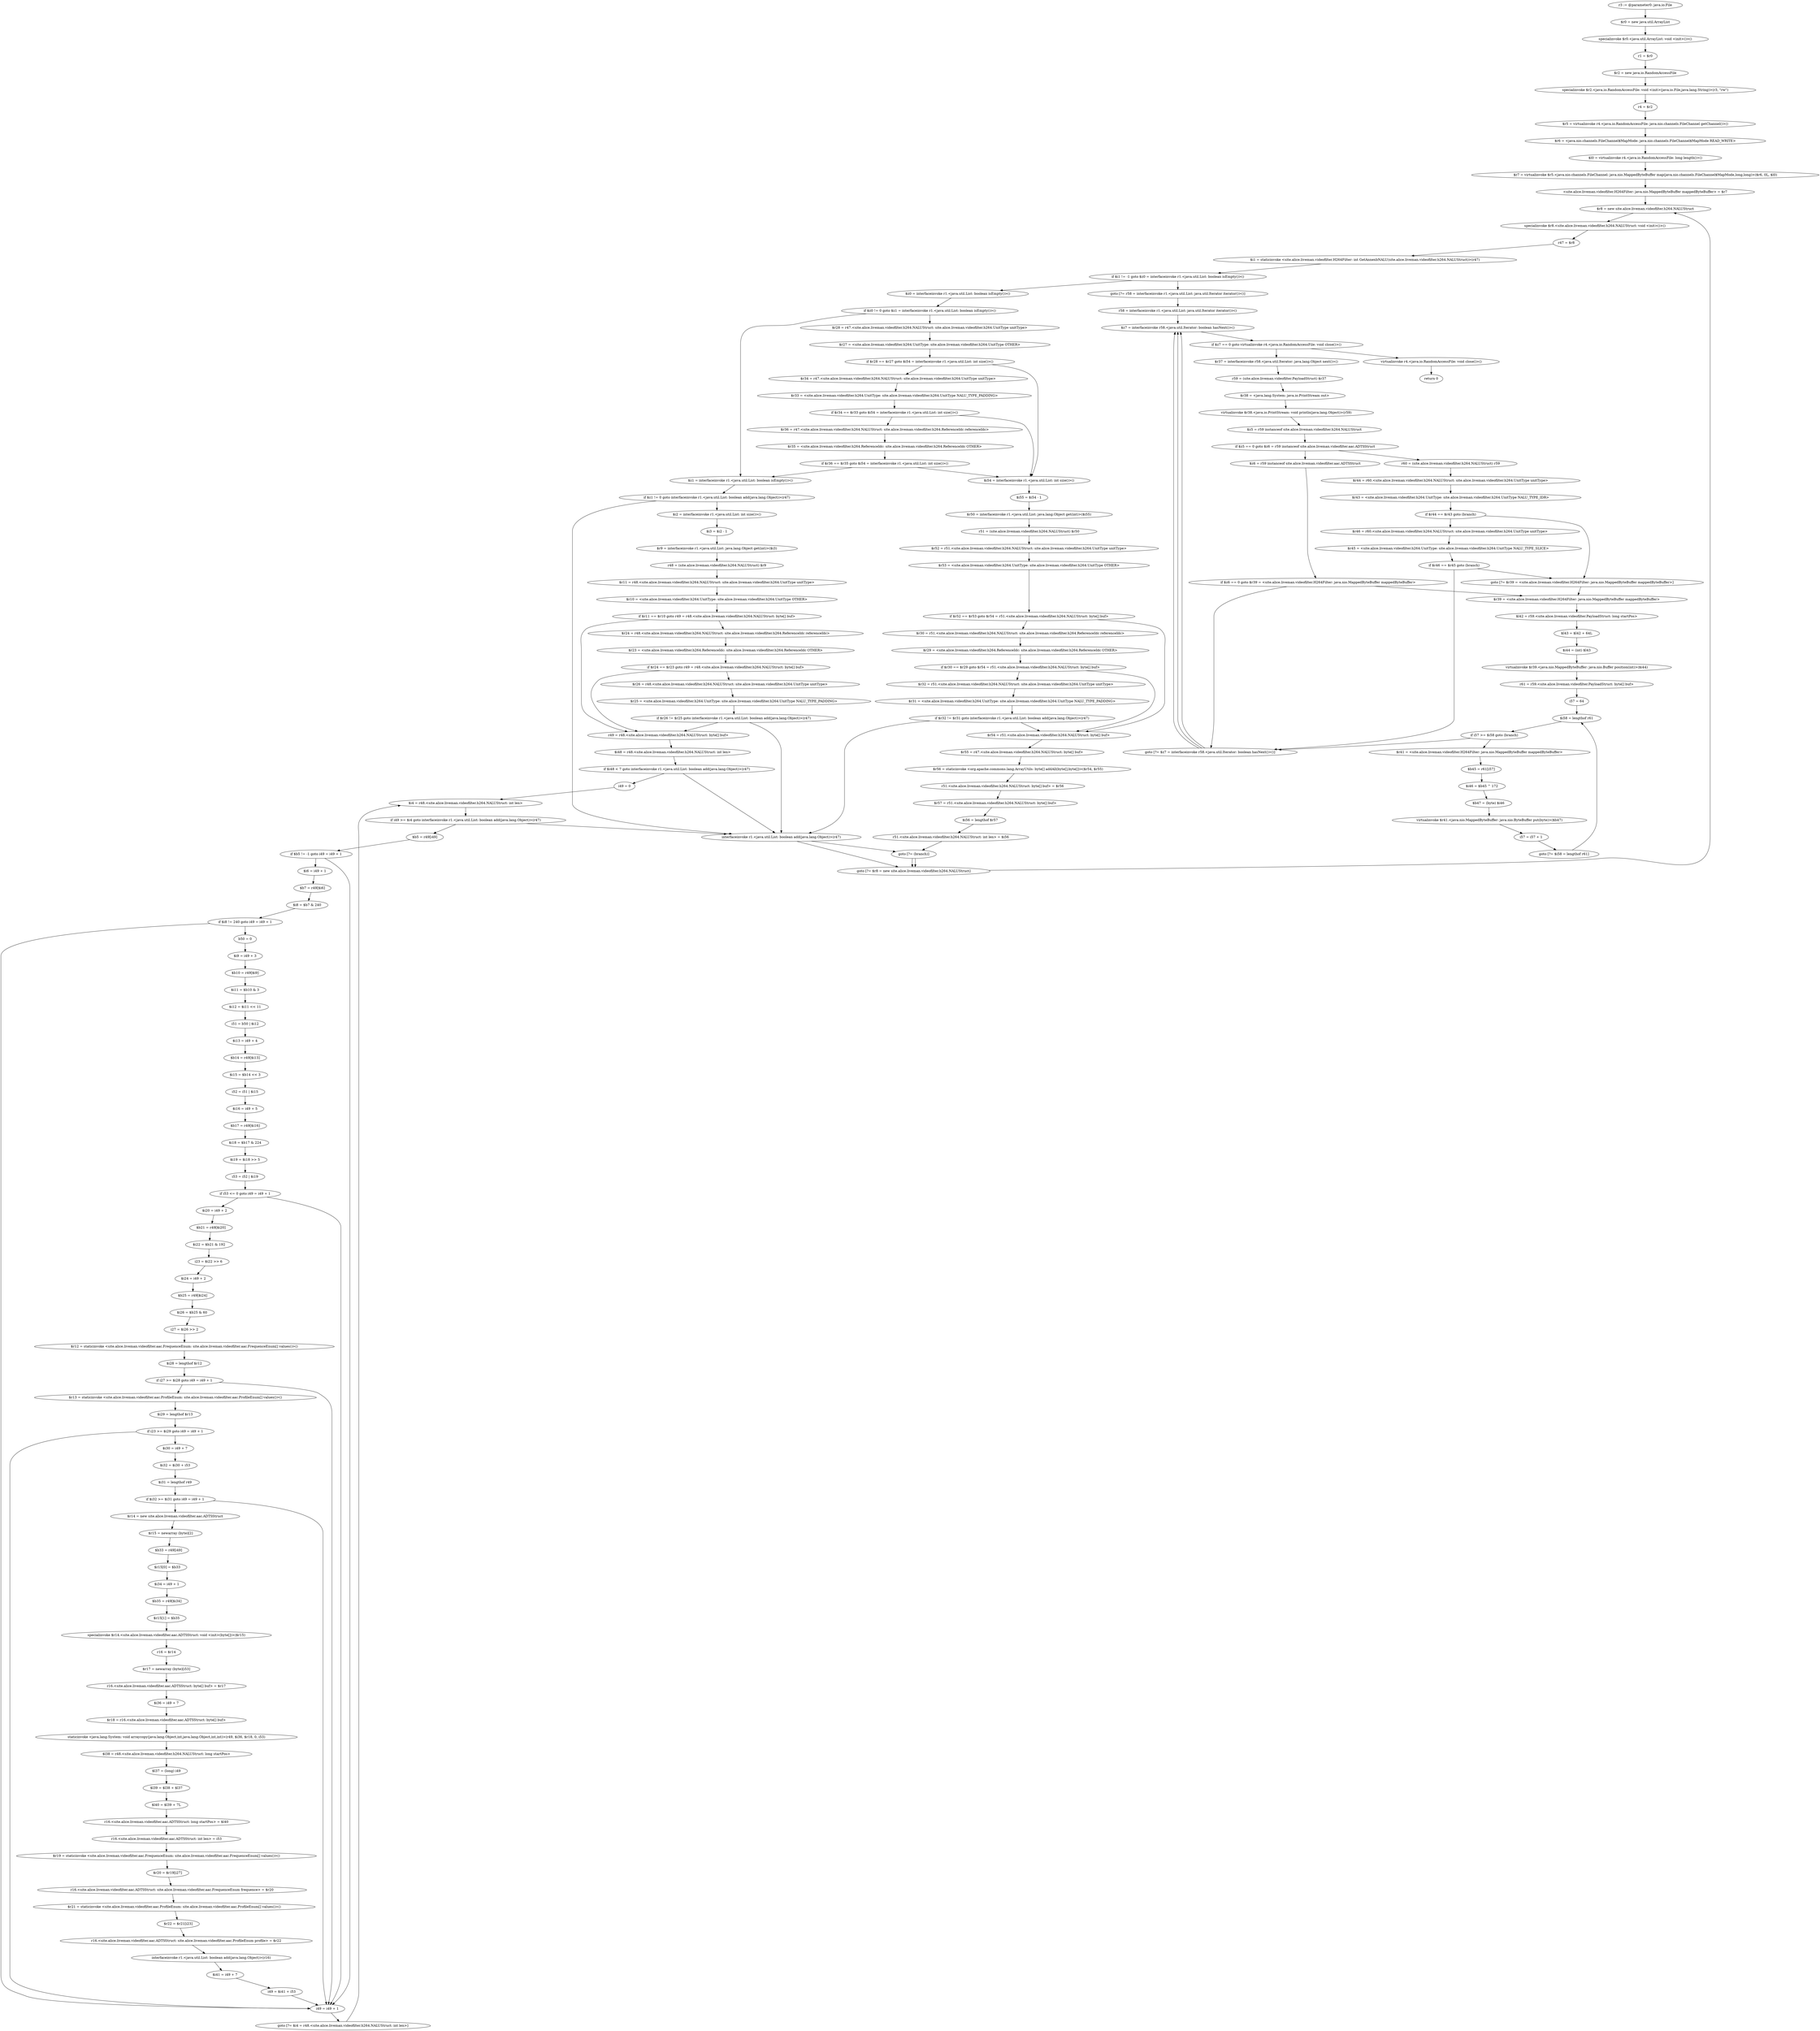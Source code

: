 digraph "unitGraph" {
    "r3 := @parameter0: java.io.File"
    "$r0 = new java.util.ArrayList"
    "specialinvoke $r0.<java.util.ArrayList: void <init>()>()"
    "r1 = $r0"
    "$r2 = new java.io.RandomAccessFile"
    "specialinvoke $r2.<java.io.RandomAccessFile: void <init>(java.io.File,java.lang.String)>(r3, \"rw\")"
    "r4 = $r2"
    "$r5 = virtualinvoke r4.<java.io.RandomAccessFile: java.nio.channels.FileChannel getChannel()>()"
    "$r6 = <java.nio.channels.FileChannel$MapMode: java.nio.channels.FileChannel$MapMode READ_WRITE>"
    "$l0 = virtualinvoke r4.<java.io.RandomAccessFile: long length()>()"
    "$r7 = virtualinvoke $r5.<java.nio.channels.FileChannel: java.nio.MappedByteBuffer map(java.nio.channels.FileChannel$MapMode,long,long)>($r6, 0L, $l0)"
    "<site.alice.liveman.videofilter.H264Filter: java.nio.MappedByteBuffer mappedByteBuffer> = $r7"
    "$r8 = new site.alice.liveman.videofilter.h264.NALUStruct"
    "specialinvoke $r8.<site.alice.liveman.videofilter.h264.NALUStruct: void <init>()>()"
    "r47 = $r8"
    "$i1 = staticinvoke <site.alice.liveman.videofilter.H264Filter: int GetAnnexbNALU(site.alice.liveman.videofilter.h264.NALUStruct)>(r47)"
    "if $i1 != -1 goto $z0 = interfaceinvoke r1.<java.util.List: boolean isEmpty()>()"
    "goto [?= r58 = interfaceinvoke r1.<java.util.List: java.util.Iterator iterator()>()]"
    "$z0 = interfaceinvoke r1.<java.util.List: boolean isEmpty()>()"
    "if $z0 != 0 goto $z1 = interfaceinvoke r1.<java.util.List: boolean isEmpty()>()"
    "$r28 = r47.<site.alice.liveman.videofilter.h264.NALUStruct: site.alice.liveman.videofilter.h264.UnitType unitType>"
    "$r27 = <site.alice.liveman.videofilter.h264.UnitType: site.alice.liveman.videofilter.h264.UnitType OTHER>"
    "if $r28 == $r27 goto $i54 = interfaceinvoke r1.<java.util.List: int size()>()"
    "$r34 = r47.<site.alice.liveman.videofilter.h264.NALUStruct: site.alice.liveman.videofilter.h264.UnitType unitType>"
    "$r33 = <site.alice.liveman.videofilter.h264.UnitType: site.alice.liveman.videofilter.h264.UnitType NALU_TYPE_PADDING>"
    "if $r34 == $r33 goto $i54 = interfaceinvoke r1.<java.util.List: int size()>()"
    "$r36 = r47.<site.alice.liveman.videofilter.h264.NALUStruct: site.alice.liveman.videofilter.h264.ReferenceIdc referenceIdc>"
    "$r35 = <site.alice.liveman.videofilter.h264.ReferenceIdc: site.alice.liveman.videofilter.h264.ReferenceIdc OTHER>"
    "if $r36 == $r35 goto $i54 = interfaceinvoke r1.<java.util.List: int size()>()"
    "$z1 = interfaceinvoke r1.<java.util.List: boolean isEmpty()>()"
    "if $z1 != 0 goto interfaceinvoke r1.<java.util.List: boolean add(java.lang.Object)>(r47)"
    "$i2 = interfaceinvoke r1.<java.util.List: int size()>()"
    "$i3 = $i2 - 1"
    "$r9 = interfaceinvoke r1.<java.util.List: java.lang.Object get(int)>($i3)"
    "r48 = (site.alice.liveman.videofilter.h264.NALUStruct) $r9"
    "$r11 = r48.<site.alice.liveman.videofilter.h264.NALUStruct: site.alice.liveman.videofilter.h264.UnitType unitType>"
    "$r10 = <site.alice.liveman.videofilter.h264.UnitType: site.alice.liveman.videofilter.h264.UnitType OTHER>"
    "if $r11 == $r10 goto r49 = r48.<site.alice.liveman.videofilter.h264.NALUStruct: byte[] buf>"
    "$r24 = r48.<site.alice.liveman.videofilter.h264.NALUStruct: site.alice.liveman.videofilter.h264.ReferenceIdc referenceIdc>"
    "$r23 = <site.alice.liveman.videofilter.h264.ReferenceIdc: site.alice.liveman.videofilter.h264.ReferenceIdc OTHER>"
    "if $r24 == $r23 goto r49 = r48.<site.alice.liveman.videofilter.h264.NALUStruct: byte[] buf>"
    "$r26 = r48.<site.alice.liveman.videofilter.h264.NALUStruct: site.alice.liveman.videofilter.h264.UnitType unitType>"
    "$r25 = <site.alice.liveman.videofilter.h264.UnitType: site.alice.liveman.videofilter.h264.UnitType NALU_TYPE_PADDING>"
    "if $r26 != $r25 goto interfaceinvoke r1.<java.util.List: boolean add(java.lang.Object)>(r47)"
    "r49 = r48.<site.alice.liveman.videofilter.h264.NALUStruct: byte[] buf>"
    "$i48 = r48.<site.alice.liveman.videofilter.h264.NALUStruct: int len>"
    "if $i48 < 7 goto interfaceinvoke r1.<java.util.List: boolean add(java.lang.Object)>(r47)"
    "i49 = 0"
    "$i4 = r48.<site.alice.liveman.videofilter.h264.NALUStruct: int len>"
    "if i49 >= $i4 goto interfaceinvoke r1.<java.util.List: boolean add(java.lang.Object)>(r47)"
    "$b5 = r49[i49]"
    "if $b5 != -1 goto i49 = i49 + 1"
    "$i6 = i49 + 1"
    "$b7 = r49[$i6]"
    "$i8 = $b7 & 240"
    "if $i8 != 240 goto i49 = i49 + 1"
    "b50 = 0"
    "$i9 = i49 + 3"
    "$b10 = r49[$i9]"
    "$i11 = $b10 & 3"
    "$i12 = $i11 << 11"
    "i51 = b50 | $i12"
    "$i13 = i49 + 4"
    "$b14 = r49[$i13]"
    "$i15 = $b14 << 3"
    "i52 = i51 | $i15"
    "$i16 = i49 + 5"
    "$b17 = r49[$i16]"
    "$i18 = $b17 & 224"
    "$i19 = $i18 >> 5"
    "i53 = i52 | $i19"
    "if i53 <= 0 goto i49 = i49 + 1"
    "$i20 = i49 + 2"
    "$b21 = r49[$i20]"
    "$i22 = $b21 & 192"
    "i23 = $i22 >> 6"
    "$i24 = i49 + 2"
    "$b25 = r49[$i24]"
    "$i26 = $b25 & 60"
    "i27 = $i26 >> 2"
    "$r12 = staticinvoke <site.alice.liveman.videofilter.aac.FrequenceEnum: site.alice.liveman.videofilter.aac.FrequenceEnum[] values()>()"
    "$i28 = lengthof $r12"
    "if i27 >= $i28 goto i49 = i49 + 1"
    "$r13 = staticinvoke <site.alice.liveman.videofilter.aac.ProfileEnum: site.alice.liveman.videofilter.aac.ProfileEnum[] values()>()"
    "$i29 = lengthof $r13"
    "if i23 >= $i29 goto i49 = i49 + 1"
    "$i30 = i49 + 7"
    "$i32 = $i30 + i53"
    "$i31 = lengthof r49"
    "if $i32 >= $i31 goto i49 = i49 + 1"
    "$r14 = new site.alice.liveman.videofilter.aac.ADTSStruct"
    "$r15 = newarray (byte)[2]"
    "$b33 = r49[i49]"
    "$r15[0] = $b33"
    "$i34 = i49 + 1"
    "$b35 = r49[$i34]"
    "$r15[1] = $b35"
    "specialinvoke $r14.<site.alice.liveman.videofilter.aac.ADTSStruct: void <init>(byte[])>($r15)"
    "r16 = $r14"
    "$r17 = newarray (byte)[i53]"
    "r16.<site.alice.liveman.videofilter.aac.ADTSStruct: byte[] buf> = $r17"
    "$i36 = i49 + 7"
    "$r18 = r16.<site.alice.liveman.videofilter.aac.ADTSStruct: byte[] buf>"
    "staticinvoke <java.lang.System: void arraycopy(java.lang.Object,int,java.lang.Object,int,int)>(r49, $i36, $r18, 0, i53)"
    "$l38 = r48.<site.alice.liveman.videofilter.h264.NALUStruct: long startPos>"
    "$l37 = (long) i49"
    "$l39 = $l38 + $l37"
    "$l40 = $l39 + 7L"
    "r16.<site.alice.liveman.videofilter.aac.ADTSStruct: long startPos> = $l40"
    "r16.<site.alice.liveman.videofilter.aac.ADTSStruct: int len> = i53"
    "$r19 = staticinvoke <site.alice.liveman.videofilter.aac.FrequenceEnum: site.alice.liveman.videofilter.aac.FrequenceEnum[] values()>()"
    "$r20 = $r19[i27]"
    "r16.<site.alice.liveman.videofilter.aac.ADTSStruct: site.alice.liveman.videofilter.aac.FrequenceEnum frequence> = $r20"
    "$r21 = staticinvoke <site.alice.liveman.videofilter.aac.ProfileEnum: site.alice.liveman.videofilter.aac.ProfileEnum[] values()>()"
    "$r22 = $r21[i23]"
    "r16.<site.alice.liveman.videofilter.aac.ADTSStruct: site.alice.liveman.videofilter.aac.ProfileEnum profile> = $r22"
    "interfaceinvoke r1.<java.util.List: boolean add(java.lang.Object)>(r16)"
    "$i41 = i49 + 7"
    "i49 = $i41 + i53"
    "i49 = i49 + 1"
    "goto [?= $i4 = r48.<site.alice.liveman.videofilter.h264.NALUStruct: int len>]"
    "interfaceinvoke r1.<java.util.List: boolean add(java.lang.Object)>(r47)"
    "goto [?= (branch)]"
    "$i54 = interfaceinvoke r1.<java.util.List: int size()>()"
    "$i55 = $i54 - 1"
    "$r50 = interfaceinvoke r1.<java.util.List: java.lang.Object get(int)>($i55)"
    "r51 = (site.alice.liveman.videofilter.h264.NALUStruct) $r50"
    "$r52 = r51.<site.alice.liveman.videofilter.h264.NALUStruct: site.alice.liveman.videofilter.h264.UnitType unitType>"
    "$r53 = <site.alice.liveman.videofilter.h264.UnitType: site.alice.liveman.videofilter.h264.UnitType OTHER>"
    "if $r52 == $r53 goto $r54 = r51.<site.alice.liveman.videofilter.h264.NALUStruct: byte[] buf>"
    "$r30 = r51.<site.alice.liveman.videofilter.h264.NALUStruct: site.alice.liveman.videofilter.h264.ReferenceIdc referenceIdc>"
    "$r29 = <site.alice.liveman.videofilter.h264.ReferenceIdc: site.alice.liveman.videofilter.h264.ReferenceIdc OTHER>"
    "if $r30 == $r29 goto $r54 = r51.<site.alice.liveman.videofilter.h264.NALUStruct: byte[] buf>"
    "$r32 = r51.<site.alice.liveman.videofilter.h264.NALUStruct: site.alice.liveman.videofilter.h264.UnitType unitType>"
    "$r31 = <site.alice.liveman.videofilter.h264.UnitType: site.alice.liveman.videofilter.h264.UnitType NALU_TYPE_PADDING>"
    "if $r32 != $r31 goto interfaceinvoke r1.<java.util.List: boolean add(java.lang.Object)>(r47)"
    "$r54 = r51.<site.alice.liveman.videofilter.h264.NALUStruct: byte[] buf>"
    "$r55 = r47.<site.alice.liveman.videofilter.h264.NALUStruct: byte[] buf>"
    "$r56 = staticinvoke <org.apache.commons.lang.ArrayUtils: byte[] addAll(byte[],byte[])>($r54, $r55)"
    "r51.<site.alice.liveman.videofilter.h264.NALUStruct: byte[] buf> = $r56"
    "$r57 = r51.<site.alice.liveman.videofilter.h264.NALUStruct: byte[] buf>"
    "$i56 = lengthof $r57"
    "r51.<site.alice.liveman.videofilter.h264.NALUStruct: int len> = $i56"
    "goto [?= $r8 = new site.alice.liveman.videofilter.h264.NALUStruct]"
    "r58 = interfaceinvoke r1.<java.util.List: java.util.Iterator iterator()>()"
    "$z7 = interfaceinvoke r58.<java.util.Iterator: boolean hasNext()>()"
    "if $z7 == 0 goto virtualinvoke r4.<java.io.RandomAccessFile: void close()>()"
    "$r37 = interfaceinvoke r58.<java.util.Iterator: java.lang.Object next()>()"
    "r59 = (site.alice.liveman.videofilter.PayloadStruct) $r37"
    "$r38 = <java.lang.System: java.io.PrintStream out>"
    "virtualinvoke $r38.<java.io.PrintStream: void println(java.lang.Object)>(r59)"
    "$z5 = r59 instanceof site.alice.liveman.videofilter.h264.NALUStruct"
    "if $z5 == 0 goto $z6 = r59 instanceof site.alice.liveman.videofilter.aac.ADTSStruct"
    "r60 = (site.alice.liveman.videofilter.h264.NALUStruct) r59"
    "$r44 = r60.<site.alice.liveman.videofilter.h264.NALUStruct: site.alice.liveman.videofilter.h264.UnitType unitType>"
    "$r43 = <site.alice.liveman.videofilter.h264.UnitType: site.alice.liveman.videofilter.h264.UnitType NALU_TYPE_IDR>"
    "if $r44 == $r43 goto (branch)"
    "$r46 = r60.<site.alice.liveman.videofilter.h264.NALUStruct: site.alice.liveman.videofilter.h264.UnitType unitType>"
    "$r45 = <site.alice.liveman.videofilter.h264.UnitType: site.alice.liveman.videofilter.h264.UnitType NALU_TYPE_SLICE>"
    "if $r46 == $r45 goto (branch)"
    "goto [?= $z7 = interfaceinvoke r58.<java.util.Iterator: boolean hasNext()>()]"
    "goto [?= $r39 = <site.alice.liveman.videofilter.H264Filter: java.nio.MappedByteBuffer mappedByteBuffer>]"
    "$z6 = r59 instanceof site.alice.liveman.videofilter.aac.ADTSStruct"
    "if $z6 == 0 goto $r39 = <site.alice.liveman.videofilter.H264Filter: java.nio.MappedByteBuffer mappedByteBuffer>"
    "$r39 = <site.alice.liveman.videofilter.H264Filter: java.nio.MappedByteBuffer mappedByteBuffer>"
    "$l42 = r59.<site.alice.liveman.videofilter.PayloadStruct: long startPos>"
    "$l43 = $l42 + 64L"
    "$i44 = (int) $l43"
    "virtualinvoke $r39.<java.nio.MappedByteBuffer: java.nio.Buffer position(int)>($i44)"
    "r61 = r59.<site.alice.liveman.videofilter.PayloadStruct: byte[] buf>"
    "i57 = 64"
    "$i58 = lengthof r61"
    "if i57 >= $i58 goto (branch)"
    "$r41 = <site.alice.liveman.videofilter.H264Filter: java.nio.MappedByteBuffer mappedByteBuffer>"
    "$b45 = r61[i57]"
    "$i46 = $b45 ^ 172"
    "$b47 = (byte) $i46"
    "virtualinvoke $r41.<java.nio.MappedByteBuffer: java.nio.ByteBuffer put(byte)>($b47)"
    "i57 = i57 + 1"
    "goto [?= $i58 = lengthof r61]"
    "virtualinvoke r4.<java.io.RandomAccessFile: void close()>()"
    "return 0"
    "r3 := @parameter0: java.io.File"->"$r0 = new java.util.ArrayList";
    "$r0 = new java.util.ArrayList"->"specialinvoke $r0.<java.util.ArrayList: void <init>()>()";
    "specialinvoke $r0.<java.util.ArrayList: void <init>()>()"->"r1 = $r0";
    "r1 = $r0"->"$r2 = new java.io.RandomAccessFile";
    "$r2 = new java.io.RandomAccessFile"->"specialinvoke $r2.<java.io.RandomAccessFile: void <init>(java.io.File,java.lang.String)>(r3, \"rw\")";
    "specialinvoke $r2.<java.io.RandomAccessFile: void <init>(java.io.File,java.lang.String)>(r3, \"rw\")"->"r4 = $r2";
    "r4 = $r2"->"$r5 = virtualinvoke r4.<java.io.RandomAccessFile: java.nio.channels.FileChannel getChannel()>()";
    "$r5 = virtualinvoke r4.<java.io.RandomAccessFile: java.nio.channels.FileChannel getChannel()>()"->"$r6 = <java.nio.channels.FileChannel$MapMode: java.nio.channels.FileChannel$MapMode READ_WRITE>";
    "$r6 = <java.nio.channels.FileChannel$MapMode: java.nio.channels.FileChannel$MapMode READ_WRITE>"->"$l0 = virtualinvoke r4.<java.io.RandomAccessFile: long length()>()";
    "$l0 = virtualinvoke r4.<java.io.RandomAccessFile: long length()>()"->"$r7 = virtualinvoke $r5.<java.nio.channels.FileChannel: java.nio.MappedByteBuffer map(java.nio.channels.FileChannel$MapMode,long,long)>($r6, 0L, $l0)";
    "$r7 = virtualinvoke $r5.<java.nio.channels.FileChannel: java.nio.MappedByteBuffer map(java.nio.channels.FileChannel$MapMode,long,long)>($r6, 0L, $l0)"->"<site.alice.liveman.videofilter.H264Filter: java.nio.MappedByteBuffer mappedByteBuffer> = $r7";
    "<site.alice.liveman.videofilter.H264Filter: java.nio.MappedByteBuffer mappedByteBuffer> = $r7"->"$r8 = new site.alice.liveman.videofilter.h264.NALUStruct";
    "$r8 = new site.alice.liveman.videofilter.h264.NALUStruct"->"specialinvoke $r8.<site.alice.liveman.videofilter.h264.NALUStruct: void <init>()>()";
    "specialinvoke $r8.<site.alice.liveman.videofilter.h264.NALUStruct: void <init>()>()"->"r47 = $r8";
    "r47 = $r8"->"$i1 = staticinvoke <site.alice.liveman.videofilter.H264Filter: int GetAnnexbNALU(site.alice.liveman.videofilter.h264.NALUStruct)>(r47)";
    "$i1 = staticinvoke <site.alice.liveman.videofilter.H264Filter: int GetAnnexbNALU(site.alice.liveman.videofilter.h264.NALUStruct)>(r47)"->"if $i1 != -1 goto $z0 = interfaceinvoke r1.<java.util.List: boolean isEmpty()>()";
    "if $i1 != -1 goto $z0 = interfaceinvoke r1.<java.util.List: boolean isEmpty()>()"->"goto [?= r58 = interfaceinvoke r1.<java.util.List: java.util.Iterator iterator()>()]";
    "if $i1 != -1 goto $z0 = interfaceinvoke r1.<java.util.List: boolean isEmpty()>()"->"$z0 = interfaceinvoke r1.<java.util.List: boolean isEmpty()>()";
    "goto [?= r58 = interfaceinvoke r1.<java.util.List: java.util.Iterator iterator()>()]"->"r58 = interfaceinvoke r1.<java.util.List: java.util.Iterator iterator()>()";
    "$z0 = interfaceinvoke r1.<java.util.List: boolean isEmpty()>()"->"if $z0 != 0 goto $z1 = interfaceinvoke r1.<java.util.List: boolean isEmpty()>()";
    "if $z0 != 0 goto $z1 = interfaceinvoke r1.<java.util.List: boolean isEmpty()>()"->"$r28 = r47.<site.alice.liveman.videofilter.h264.NALUStruct: site.alice.liveman.videofilter.h264.UnitType unitType>";
    "if $z0 != 0 goto $z1 = interfaceinvoke r1.<java.util.List: boolean isEmpty()>()"->"$z1 = interfaceinvoke r1.<java.util.List: boolean isEmpty()>()";
    "$r28 = r47.<site.alice.liveman.videofilter.h264.NALUStruct: site.alice.liveman.videofilter.h264.UnitType unitType>"->"$r27 = <site.alice.liveman.videofilter.h264.UnitType: site.alice.liveman.videofilter.h264.UnitType OTHER>";
    "$r27 = <site.alice.liveman.videofilter.h264.UnitType: site.alice.liveman.videofilter.h264.UnitType OTHER>"->"if $r28 == $r27 goto $i54 = interfaceinvoke r1.<java.util.List: int size()>()";
    "if $r28 == $r27 goto $i54 = interfaceinvoke r1.<java.util.List: int size()>()"->"$r34 = r47.<site.alice.liveman.videofilter.h264.NALUStruct: site.alice.liveman.videofilter.h264.UnitType unitType>";
    "if $r28 == $r27 goto $i54 = interfaceinvoke r1.<java.util.List: int size()>()"->"$i54 = interfaceinvoke r1.<java.util.List: int size()>()";
    "$r34 = r47.<site.alice.liveman.videofilter.h264.NALUStruct: site.alice.liveman.videofilter.h264.UnitType unitType>"->"$r33 = <site.alice.liveman.videofilter.h264.UnitType: site.alice.liveman.videofilter.h264.UnitType NALU_TYPE_PADDING>";
    "$r33 = <site.alice.liveman.videofilter.h264.UnitType: site.alice.liveman.videofilter.h264.UnitType NALU_TYPE_PADDING>"->"if $r34 == $r33 goto $i54 = interfaceinvoke r1.<java.util.List: int size()>()";
    "if $r34 == $r33 goto $i54 = interfaceinvoke r1.<java.util.List: int size()>()"->"$r36 = r47.<site.alice.liveman.videofilter.h264.NALUStruct: site.alice.liveman.videofilter.h264.ReferenceIdc referenceIdc>";
    "if $r34 == $r33 goto $i54 = interfaceinvoke r1.<java.util.List: int size()>()"->"$i54 = interfaceinvoke r1.<java.util.List: int size()>()";
    "$r36 = r47.<site.alice.liveman.videofilter.h264.NALUStruct: site.alice.liveman.videofilter.h264.ReferenceIdc referenceIdc>"->"$r35 = <site.alice.liveman.videofilter.h264.ReferenceIdc: site.alice.liveman.videofilter.h264.ReferenceIdc OTHER>";
    "$r35 = <site.alice.liveman.videofilter.h264.ReferenceIdc: site.alice.liveman.videofilter.h264.ReferenceIdc OTHER>"->"if $r36 == $r35 goto $i54 = interfaceinvoke r1.<java.util.List: int size()>()";
    "if $r36 == $r35 goto $i54 = interfaceinvoke r1.<java.util.List: int size()>()"->"$z1 = interfaceinvoke r1.<java.util.List: boolean isEmpty()>()";
    "if $r36 == $r35 goto $i54 = interfaceinvoke r1.<java.util.List: int size()>()"->"$i54 = interfaceinvoke r1.<java.util.List: int size()>()";
    "$z1 = interfaceinvoke r1.<java.util.List: boolean isEmpty()>()"->"if $z1 != 0 goto interfaceinvoke r1.<java.util.List: boolean add(java.lang.Object)>(r47)";
    "if $z1 != 0 goto interfaceinvoke r1.<java.util.List: boolean add(java.lang.Object)>(r47)"->"$i2 = interfaceinvoke r1.<java.util.List: int size()>()";
    "if $z1 != 0 goto interfaceinvoke r1.<java.util.List: boolean add(java.lang.Object)>(r47)"->"interfaceinvoke r1.<java.util.List: boolean add(java.lang.Object)>(r47)";
    "$i2 = interfaceinvoke r1.<java.util.List: int size()>()"->"$i3 = $i2 - 1";
    "$i3 = $i2 - 1"->"$r9 = interfaceinvoke r1.<java.util.List: java.lang.Object get(int)>($i3)";
    "$r9 = interfaceinvoke r1.<java.util.List: java.lang.Object get(int)>($i3)"->"r48 = (site.alice.liveman.videofilter.h264.NALUStruct) $r9";
    "r48 = (site.alice.liveman.videofilter.h264.NALUStruct) $r9"->"$r11 = r48.<site.alice.liveman.videofilter.h264.NALUStruct: site.alice.liveman.videofilter.h264.UnitType unitType>";
    "$r11 = r48.<site.alice.liveman.videofilter.h264.NALUStruct: site.alice.liveman.videofilter.h264.UnitType unitType>"->"$r10 = <site.alice.liveman.videofilter.h264.UnitType: site.alice.liveman.videofilter.h264.UnitType OTHER>";
    "$r10 = <site.alice.liveman.videofilter.h264.UnitType: site.alice.liveman.videofilter.h264.UnitType OTHER>"->"if $r11 == $r10 goto r49 = r48.<site.alice.liveman.videofilter.h264.NALUStruct: byte[] buf>";
    "if $r11 == $r10 goto r49 = r48.<site.alice.liveman.videofilter.h264.NALUStruct: byte[] buf>"->"$r24 = r48.<site.alice.liveman.videofilter.h264.NALUStruct: site.alice.liveman.videofilter.h264.ReferenceIdc referenceIdc>";
    "if $r11 == $r10 goto r49 = r48.<site.alice.liveman.videofilter.h264.NALUStruct: byte[] buf>"->"r49 = r48.<site.alice.liveman.videofilter.h264.NALUStruct: byte[] buf>";
    "$r24 = r48.<site.alice.liveman.videofilter.h264.NALUStruct: site.alice.liveman.videofilter.h264.ReferenceIdc referenceIdc>"->"$r23 = <site.alice.liveman.videofilter.h264.ReferenceIdc: site.alice.liveman.videofilter.h264.ReferenceIdc OTHER>";
    "$r23 = <site.alice.liveman.videofilter.h264.ReferenceIdc: site.alice.liveman.videofilter.h264.ReferenceIdc OTHER>"->"if $r24 == $r23 goto r49 = r48.<site.alice.liveman.videofilter.h264.NALUStruct: byte[] buf>";
    "if $r24 == $r23 goto r49 = r48.<site.alice.liveman.videofilter.h264.NALUStruct: byte[] buf>"->"$r26 = r48.<site.alice.liveman.videofilter.h264.NALUStruct: site.alice.liveman.videofilter.h264.UnitType unitType>";
    "if $r24 == $r23 goto r49 = r48.<site.alice.liveman.videofilter.h264.NALUStruct: byte[] buf>"->"r49 = r48.<site.alice.liveman.videofilter.h264.NALUStruct: byte[] buf>";
    "$r26 = r48.<site.alice.liveman.videofilter.h264.NALUStruct: site.alice.liveman.videofilter.h264.UnitType unitType>"->"$r25 = <site.alice.liveman.videofilter.h264.UnitType: site.alice.liveman.videofilter.h264.UnitType NALU_TYPE_PADDING>";
    "$r25 = <site.alice.liveman.videofilter.h264.UnitType: site.alice.liveman.videofilter.h264.UnitType NALU_TYPE_PADDING>"->"if $r26 != $r25 goto interfaceinvoke r1.<java.util.List: boolean add(java.lang.Object)>(r47)";
    "if $r26 != $r25 goto interfaceinvoke r1.<java.util.List: boolean add(java.lang.Object)>(r47)"->"r49 = r48.<site.alice.liveman.videofilter.h264.NALUStruct: byte[] buf>";
    "if $r26 != $r25 goto interfaceinvoke r1.<java.util.List: boolean add(java.lang.Object)>(r47)"->"interfaceinvoke r1.<java.util.List: boolean add(java.lang.Object)>(r47)";
    "r49 = r48.<site.alice.liveman.videofilter.h264.NALUStruct: byte[] buf>"->"$i48 = r48.<site.alice.liveman.videofilter.h264.NALUStruct: int len>";
    "$i48 = r48.<site.alice.liveman.videofilter.h264.NALUStruct: int len>"->"if $i48 < 7 goto interfaceinvoke r1.<java.util.List: boolean add(java.lang.Object)>(r47)";
    "if $i48 < 7 goto interfaceinvoke r1.<java.util.List: boolean add(java.lang.Object)>(r47)"->"i49 = 0";
    "if $i48 < 7 goto interfaceinvoke r1.<java.util.List: boolean add(java.lang.Object)>(r47)"->"interfaceinvoke r1.<java.util.List: boolean add(java.lang.Object)>(r47)";
    "i49 = 0"->"$i4 = r48.<site.alice.liveman.videofilter.h264.NALUStruct: int len>";
    "$i4 = r48.<site.alice.liveman.videofilter.h264.NALUStruct: int len>"->"if i49 >= $i4 goto interfaceinvoke r1.<java.util.List: boolean add(java.lang.Object)>(r47)";
    "if i49 >= $i4 goto interfaceinvoke r1.<java.util.List: boolean add(java.lang.Object)>(r47)"->"$b5 = r49[i49]";
    "if i49 >= $i4 goto interfaceinvoke r1.<java.util.List: boolean add(java.lang.Object)>(r47)"->"interfaceinvoke r1.<java.util.List: boolean add(java.lang.Object)>(r47)";
    "$b5 = r49[i49]"->"if $b5 != -1 goto i49 = i49 + 1";
    "if $b5 != -1 goto i49 = i49 + 1"->"$i6 = i49 + 1";
    "if $b5 != -1 goto i49 = i49 + 1"->"i49 = i49 + 1";
    "$i6 = i49 + 1"->"$b7 = r49[$i6]";
    "$b7 = r49[$i6]"->"$i8 = $b7 & 240";
    "$i8 = $b7 & 240"->"if $i8 != 240 goto i49 = i49 + 1";
    "if $i8 != 240 goto i49 = i49 + 1"->"b50 = 0";
    "if $i8 != 240 goto i49 = i49 + 1"->"i49 = i49 + 1";
    "b50 = 0"->"$i9 = i49 + 3";
    "$i9 = i49 + 3"->"$b10 = r49[$i9]";
    "$b10 = r49[$i9]"->"$i11 = $b10 & 3";
    "$i11 = $b10 & 3"->"$i12 = $i11 << 11";
    "$i12 = $i11 << 11"->"i51 = b50 | $i12";
    "i51 = b50 | $i12"->"$i13 = i49 + 4";
    "$i13 = i49 + 4"->"$b14 = r49[$i13]";
    "$b14 = r49[$i13]"->"$i15 = $b14 << 3";
    "$i15 = $b14 << 3"->"i52 = i51 | $i15";
    "i52 = i51 | $i15"->"$i16 = i49 + 5";
    "$i16 = i49 + 5"->"$b17 = r49[$i16]";
    "$b17 = r49[$i16]"->"$i18 = $b17 & 224";
    "$i18 = $b17 & 224"->"$i19 = $i18 >> 5";
    "$i19 = $i18 >> 5"->"i53 = i52 | $i19";
    "i53 = i52 | $i19"->"if i53 <= 0 goto i49 = i49 + 1";
    "if i53 <= 0 goto i49 = i49 + 1"->"$i20 = i49 + 2";
    "if i53 <= 0 goto i49 = i49 + 1"->"i49 = i49 + 1";
    "$i20 = i49 + 2"->"$b21 = r49[$i20]";
    "$b21 = r49[$i20]"->"$i22 = $b21 & 192";
    "$i22 = $b21 & 192"->"i23 = $i22 >> 6";
    "i23 = $i22 >> 6"->"$i24 = i49 + 2";
    "$i24 = i49 + 2"->"$b25 = r49[$i24]";
    "$b25 = r49[$i24]"->"$i26 = $b25 & 60";
    "$i26 = $b25 & 60"->"i27 = $i26 >> 2";
    "i27 = $i26 >> 2"->"$r12 = staticinvoke <site.alice.liveman.videofilter.aac.FrequenceEnum: site.alice.liveman.videofilter.aac.FrequenceEnum[] values()>()";
    "$r12 = staticinvoke <site.alice.liveman.videofilter.aac.FrequenceEnum: site.alice.liveman.videofilter.aac.FrequenceEnum[] values()>()"->"$i28 = lengthof $r12";
    "$i28 = lengthof $r12"->"if i27 >= $i28 goto i49 = i49 + 1";
    "if i27 >= $i28 goto i49 = i49 + 1"->"$r13 = staticinvoke <site.alice.liveman.videofilter.aac.ProfileEnum: site.alice.liveman.videofilter.aac.ProfileEnum[] values()>()";
    "if i27 >= $i28 goto i49 = i49 + 1"->"i49 = i49 + 1";
    "$r13 = staticinvoke <site.alice.liveman.videofilter.aac.ProfileEnum: site.alice.liveman.videofilter.aac.ProfileEnum[] values()>()"->"$i29 = lengthof $r13";
    "$i29 = lengthof $r13"->"if i23 >= $i29 goto i49 = i49 + 1";
    "if i23 >= $i29 goto i49 = i49 + 1"->"$i30 = i49 + 7";
    "if i23 >= $i29 goto i49 = i49 + 1"->"i49 = i49 + 1";
    "$i30 = i49 + 7"->"$i32 = $i30 + i53";
    "$i32 = $i30 + i53"->"$i31 = lengthof r49";
    "$i31 = lengthof r49"->"if $i32 >= $i31 goto i49 = i49 + 1";
    "if $i32 >= $i31 goto i49 = i49 + 1"->"$r14 = new site.alice.liveman.videofilter.aac.ADTSStruct";
    "if $i32 >= $i31 goto i49 = i49 + 1"->"i49 = i49 + 1";
    "$r14 = new site.alice.liveman.videofilter.aac.ADTSStruct"->"$r15 = newarray (byte)[2]";
    "$r15 = newarray (byte)[2]"->"$b33 = r49[i49]";
    "$b33 = r49[i49]"->"$r15[0] = $b33";
    "$r15[0] = $b33"->"$i34 = i49 + 1";
    "$i34 = i49 + 1"->"$b35 = r49[$i34]";
    "$b35 = r49[$i34]"->"$r15[1] = $b35";
    "$r15[1] = $b35"->"specialinvoke $r14.<site.alice.liveman.videofilter.aac.ADTSStruct: void <init>(byte[])>($r15)";
    "specialinvoke $r14.<site.alice.liveman.videofilter.aac.ADTSStruct: void <init>(byte[])>($r15)"->"r16 = $r14";
    "r16 = $r14"->"$r17 = newarray (byte)[i53]";
    "$r17 = newarray (byte)[i53]"->"r16.<site.alice.liveman.videofilter.aac.ADTSStruct: byte[] buf> = $r17";
    "r16.<site.alice.liveman.videofilter.aac.ADTSStruct: byte[] buf> = $r17"->"$i36 = i49 + 7";
    "$i36 = i49 + 7"->"$r18 = r16.<site.alice.liveman.videofilter.aac.ADTSStruct: byte[] buf>";
    "$r18 = r16.<site.alice.liveman.videofilter.aac.ADTSStruct: byte[] buf>"->"staticinvoke <java.lang.System: void arraycopy(java.lang.Object,int,java.lang.Object,int,int)>(r49, $i36, $r18, 0, i53)";
    "staticinvoke <java.lang.System: void arraycopy(java.lang.Object,int,java.lang.Object,int,int)>(r49, $i36, $r18, 0, i53)"->"$l38 = r48.<site.alice.liveman.videofilter.h264.NALUStruct: long startPos>";
    "$l38 = r48.<site.alice.liveman.videofilter.h264.NALUStruct: long startPos>"->"$l37 = (long) i49";
    "$l37 = (long) i49"->"$l39 = $l38 + $l37";
    "$l39 = $l38 + $l37"->"$l40 = $l39 + 7L";
    "$l40 = $l39 + 7L"->"r16.<site.alice.liveman.videofilter.aac.ADTSStruct: long startPos> = $l40";
    "r16.<site.alice.liveman.videofilter.aac.ADTSStruct: long startPos> = $l40"->"r16.<site.alice.liveman.videofilter.aac.ADTSStruct: int len> = i53";
    "r16.<site.alice.liveman.videofilter.aac.ADTSStruct: int len> = i53"->"$r19 = staticinvoke <site.alice.liveman.videofilter.aac.FrequenceEnum: site.alice.liveman.videofilter.aac.FrequenceEnum[] values()>()";
    "$r19 = staticinvoke <site.alice.liveman.videofilter.aac.FrequenceEnum: site.alice.liveman.videofilter.aac.FrequenceEnum[] values()>()"->"$r20 = $r19[i27]";
    "$r20 = $r19[i27]"->"r16.<site.alice.liveman.videofilter.aac.ADTSStruct: site.alice.liveman.videofilter.aac.FrequenceEnum frequence> = $r20";
    "r16.<site.alice.liveman.videofilter.aac.ADTSStruct: site.alice.liveman.videofilter.aac.FrequenceEnum frequence> = $r20"->"$r21 = staticinvoke <site.alice.liveman.videofilter.aac.ProfileEnum: site.alice.liveman.videofilter.aac.ProfileEnum[] values()>()";
    "$r21 = staticinvoke <site.alice.liveman.videofilter.aac.ProfileEnum: site.alice.liveman.videofilter.aac.ProfileEnum[] values()>()"->"$r22 = $r21[i23]";
    "$r22 = $r21[i23]"->"r16.<site.alice.liveman.videofilter.aac.ADTSStruct: site.alice.liveman.videofilter.aac.ProfileEnum profile> = $r22";
    "r16.<site.alice.liveman.videofilter.aac.ADTSStruct: site.alice.liveman.videofilter.aac.ProfileEnum profile> = $r22"->"interfaceinvoke r1.<java.util.List: boolean add(java.lang.Object)>(r16)";
    "interfaceinvoke r1.<java.util.List: boolean add(java.lang.Object)>(r16)"->"$i41 = i49 + 7";
    "$i41 = i49 + 7"->"i49 = $i41 + i53";
    "i49 = $i41 + i53"->"i49 = i49 + 1";
    "i49 = i49 + 1"->"goto [?= $i4 = r48.<site.alice.liveman.videofilter.h264.NALUStruct: int len>]";
    "goto [?= $i4 = r48.<site.alice.liveman.videofilter.h264.NALUStruct: int len>]"->"$i4 = r48.<site.alice.liveman.videofilter.h264.NALUStruct: int len>";
    "interfaceinvoke r1.<java.util.List: boolean add(java.lang.Object)>(r47)"->"goto [?= (branch)]";
    "goto [?= (branch)]"->"goto [?= $r8 = new site.alice.liveman.videofilter.h264.NALUStruct]";
    "$i54 = interfaceinvoke r1.<java.util.List: int size()>()"->"$i55 = $i54 - 1";
    "$i55 = $i54 - 1"->"$r50 = interfaceinvoke r1.<java.util.List: java.lang.Object get(int)>($i55)";
    "$r50 = interfaceinvoke r1.<java.util.List: java.lang.Object get(int)>($i55)"->"r51 = (site.alice.liveman.videofilter.h264.NALUStruct) $r50";
    "r51 = (site.alice.liveman.videofilter.h264.NALUStruct) $r50"->"$r52 = r51.<site.alice.liveman.videofilter.h264.NALUStruct: site.alice.liveman.videofilter.h264.UnitType unitType>";
    "$r52 = r51.<site.alice.liveman.videofilter.h264.NALUStruct: site.alice.liveman.videofilter.h264.UnitType unitType>"->"$r53 = <site.alice.liveman.videofilter.h264.UnitType: site.alice.liveman.videofilter.h264.UnitType OTHER>";
    "$r53 = <site.alice.liveman.videofilter.h264.UnitType: site.alice.liveman.videofilter.h264.UnitType OTHER>"->"if $r52 == $r53 goto $r54 = r51.<site.alice.liveman.videofilter.h264.NALUStruct: byte[] buf>";
    "if $r52 == $r53 goto $r54 = r51.<site.alice.liveman.videofilter.h264.NALUStruct: byte[] buf>"->"$r30 = r51.<site.alice.liveman.videofilter.h264.NALUStruct: site.alice.liveman.videofilter.h264.ReferenceIdc referenceIdc>";
    "if $r52 == $r53 goto $r54 = r51.<site.alice.liveman.videofilter.h264.NALUStruct: byte[] buf>"->"$r54 = r51.<site.alice.liveman.videofilter.h264.NALUStruct: byte[] buf>";
    "$r30 = r51.<site.alice.liveman.videofilter.h264.NALUStruct: site.alice.liveman.videofilter.h264.ReferenceIdc referenceIdc>"->"$r29 = <site.alice.liveman.videofilter.h264.ReferenceIdc: site.alice.liveman.videofilter.h264.ReferenceIdc OTHER>";
    "$r29 = <site.alice.liveman.videofilter.h264.ReferenceIdc: site.alice.liveman.videofilter.h264.ReferenceIdc OTHER>"->"if $r30 == $r29 goto $r54 = r51.<site.alice.liveman.videofilter.h264.NALUStruct: byte[] buf>";
    "if $r30 == $r29 goto $r54 = r51.<site.alice.liveman.videofilter.h264.NALUStruct: byte[] buf>"->"$r32 = r51.<site.alice.liveman.videofilter.h264.NALUStruct: site.alice.liveman.videofilter.h264.UnitType unitType>";
    "if $r30 == $r29 goto $r54 = r51.<site.alice.liveman.videofilter.h264.NALUStruct: byte[] buf>"->"$r54 = r51.<site.alice.liveman.videofilter.h264.NALUStruct: byte[] buf>";
    "$r32 = r51.<site.alice.liveman.videofilter.h264.NALUStruct: site.alice.liveman.videofilter.h264.UnitType unitType>"->"$r31 = <site.alice.liveman.videofilter.h264.UnitType: site.alice.liveman.videofilter.h264.UnitType NALU_TYPE_PADDING>";
    "$r31 = <site.alice.liveman.videofilter.h264.UnitType: site.alice.liveman.videofilter.h264.UnitType NALU_TYPE_PADDING>"->"if $r32 != $r31 goto interfaceinvoke r1.<java.util.List: boolean add(java.lang.Object)>(r47)";
    "if $r32 != $r31 goto interfaceinvoke r1.<java.util.List: boolean add(java.lang.Object)>(r47)"->"$r54 = r51.<site.alice.liveman.videofilter.h264.NALUStruct: byte[] buf>";
    "if $r32 != $r31 goto interfaceinvoke r1.<java.util.List: boolean add(java.lang.Object)>(r47)"->"interfaceinvoke r1.<java.util.List: boolean add(java.lang.Object)>(r47)";
    "$r54 = r51.<site.alice.liveman.videofilter.h264.NALUStruct: byte[] buf>"->"$r55 = r47.<site.alice.liveman.videofilter.h264.NALUStruct: byte[] buf>";
    "$r55 = r47.<site.alice.liveman.videofilter.h264.NALUStruct: byte[] buf>"->"$r56 = staticinvoke <org.apache.commons.lang.ArrayUtils: byte[] addAll(byte[],byte[])>($r54, $r55)";
    "$r56 = staticinvoke <org.apache.commons.lang.ArrayUtils: byte[] addAll(byte[],byte[])>($r54, $r55)"->"r51.<site.alice.liveman.videofilter.h264.NALUStruct: byte[] buf> = $r56";
    "r51.<site.alice.liveman.videofilter.h264.NALUStruct: byte[] buf> = $r56"->"$r57 = r51.<site.alice.liveman.videofilter.h264.NALUStruct: byte[] buf>";
    "$r57 = r51.<site.alice.liveman.videofilter.h264.NALUStruct: byte[] buf>"->"$i56 = lengthof $r57";
    "$i56 = lengthof $r57"->"r51.<site.alice.liveman.videofilter.h264.NALUStruct: int len> = $i56";
    "r51.<site.alice.liveman.videofilter.h264.NALUStruct: int len> = $i56"->"goto [?= (branch)]";
    "goto [?= (branch)]"->"goto [?= $r8 = new site.alice.liveman.videofilter.h264.NALUStruct]";
    "interfaceinvoke r1.<java.util.List: boolean add(java.lang.Object)>(r47)"->"goto [?= $r8 = new site.alice.liveman.videofilter.h264.NALUStruct]";
    "goto [?= $r8 = new site.alice.liveman.videofilter.h264.NALUStruct]"->"$r8 = new site.alice.liveman.videofilter.h264.NALUStruct";
    "r58 = interfaceinvoke r1.<java.util.List: java.util.Iterator iterator()>()"->"$z7 = interfaceinvoke r58.<java.util.Iterator: boolean hasNext()>()";
    "$z7 = interfaceinvoke r58.<java.util.Iterator: boolean hasNext()>()"->"if $z7 == 0 goto virtualinvoke r4.<java.io.RandomAccessFile: void close()>()";
    "if $z7 == 0 goto virtualinvoke r4.<java.io.RandomAccessFile: void close()>()"->"$r37 = interfaceinvoke r58.<java.util.Iterator: java.lang.Object next()>()";
    "if $z7 == 0 goto virtualinvoke r4.<java.io.RandomAccessFile: void close()>()"->"virtualinvoke r4.<java.io.RandomAccessFile: void close()>()";
    "$r37 = interfaceinvoke r58.<java.util.Iterator: java.lang.Object next()>()"->"r59 = (site.alice.liveman.videofilter.PayloadStruct) $r37";
    "r59 = (site.alice.liveman.videofilter.PayloadStruct) $r37"->"$r38 = <java.lang.System: java.io.PrintStream out>";
    "$r38 = <java.lang.System: java.io.PrintStream out>"->"virtualinvoke $r38.<java.io.PrintStream: void println(java.lang.Object)>(r59)";
    "virtualinvoke $r38.<java.io.PrintStream: void println(java.lang.Object)>(r59)"->"$z5 = r59 instanceof site.alice.liveman.videofilter.h264.NALUStruct";
    "$z5 = r59 instanceof site.alice.liveman.videofilter.h264.NALUStruct"->"if $z5 == 0 goto $z6 = r59 instanceof site.alice.liveman.videofilter.aac.ADTSStruct";
    "if $z5 == 0 goto $z6 = r59 instanceof site.alice.liveman.videofilter.aac.ADTSStruct"->"r60 = (site.alice.liveman.videofilter.h264.NALUStruct) r59";
    "if $z5 == 0 goto $z6 = r59 instanceof site.alice.liveman.videofilter.aac.ADTSStruct"->"$z6 = r59 instanceof site.alice.liveman.videofilter.aac.ADTSStruct";
    "r60 = (site.alice.liveman.videofilter.h264.NALUStruct) r59"->"$r44 = r60.<site.alice.liveman.videofilter.h264.NALUStruct: site.alice.liveman.videofilter.h264.UnitType unitType>";
    "$r44 = r60.<site.alice.liveman.videofilter.h264.NALUStruct: site.alice.liveman.videofilter.h264.UnitType unitType>"->"$r43 = <site.alice.liveman.videofilter.h264.UnitType: site.alice.liveman.videofilter.h264.UnitType NALU_TYPE_IDR>";
    "$r43 = <site.alice.liveman.videofilter.h264.UnitType: site.alice.liveman.videofilter.h264.UnitType NALU_TYPE_IDR>"->"if $r44 == $r43 goto (branch)";
    "if $r44 == $r43 goto (branch)"->"$r46 = r60.<site.alice.liveman.videofilter.h264.NALUStruct: site.alice.liveman.videofilter.h264.UnitType unitType>";
    "if $r44 == $r43 goto (branch)"->"goto [?= $r39 = <site.alice.liveman.videofilter.H264Filter: java.nio.MappedByteBuffer mappedByteBuffer>]";
    "$r46 = r60.<site.alice.liveman.videofilter.h264.NALUStruct: site.alice.liveman.videofilter.h264.UnitType unitType>"->"$r45 = <site.alice.liveman.videofilter.h264.UnitType: site.alice.liveman.videofilter.h264.UnitType NALU_TYPE_SLICE>";
    "$r45 = <site.alice.liveman.videofilter.h264.UnitType: site.alice.liveman.videofilter.h264.UnitType NALU_TYPE_SLICE>"->"if $r46 == $r45 goto (branch)";
    "if $r46 == $r45 goto (branch)"->"goto [?= $z7 = interfaceinvoke r58.<java.util.Iterator: boolean hasNext()>()]";
    "if $r46 == $r45 goto (branch)"->"goto [?= $r39 = <site.alice.liveman.videofilter.H264Filter: java.nio.MappedByteBuffer mappedByteBuffer>]";
    "goto [?= $z7 = interfaceinvoke r58.<java.util.Iterator: boolean hasNext()>()]"->"$z7 = interfaceinvoke r58.<java.util.Iterator: boolean hasNext()>()";
    "goto [?= $r39 = <site.alice.liveman.videofilter.H264Filter: java.nio.MappedByteBuffer mappedByteBuffer>]"->"$r39 = <site.alice.liveman.videofilter.H264Filter: java.nio.MappedByteBuffer mappedByteBuffer>";
    "$z6 = r59 instanceof site.alice.liveman.videofilter.aac.ADTSStruct"->"if $z6 == 0 goto $r39 = <site.alice.liveman.videofilter.H264Filter: java.nio.MappedByteBuffer mappedByteBuffer>";
    "if $z6 == 0 goto $r39 = <site.alice.liveman.videofilter.H264Filter: java.nio.MappedByteBuffer mappedByteBuffer>"->"goto [?= $z7 = interfaceinvoke r58.<java.util.Iterator: boolean hasNext()>()]";
    "if $z6 == 0 goto $r39 = <site.alice.liveman.videofilter.H264Filter: java.nio.MappedByteBuffer mappedByteBuffer>"->"$r39 = <site.alice.liveman.videofilter.H264Filter: java.nio.MappedByteBuffer mappedByteBuffer>";
    "goto [?= $z7 = interfaceinvoke r58.<java.util.Iterator: boolean hasNext()>()]"->"$z7 = interfaceinvoke r58.<java.util.Iterator: boolean hasNext()>()";
    "$r39 = <site.alice.liveman.videofilter.H264Filter: java.nio.MappedByteBuffer mappedByteBuffer>"->"$l42 = r59.<site.alice.liveman.videofilter.PayloadStruct: long startPos>";
    "$l42 = r59.<site.alice.liveman.videofilter.PayloadStruct: long startPos>"->"$l43 = $l42 + 64L";
    "$l43 = $l42 + 64L"->"$i44 = (int) $l43";
    "$i44 = (int) $l43"->"virtualinvoke $r39.<java.nio.MappedByteBuffer: java.nio.Buffer position(int)>($i44)";
    "virtualinvoke $r39.<java.nio.MappedByteBuffer: java.nio.Buffer position(int)>($i44)"->"r61 = r59.<site.alice.liveman.videofilter.PayloadStruct: byte[] buf>";
    "r61 = r59.<site.alice.liveman.videofilter.PayloadStruct: byte[] buf>"->"i57 = 64";
    "i57 = 64"->"$i58 = lengthof r61";
    "$i58 = lengthof r61"->"if i57 >= $i58 goto (branch)";
    "if i57 >= $i58 goto (branch)"->"$r41 = <site.alice.liveman.videofilter.H264Filter: java.nio.MappedByteBuffer mappedByteBuffer>";
    "if i57 >= $i58 goto (branch)"->"goto [?= $z7 = interfaceinvoke r58.<java.util.Iterator: boolean hasNext()>()]";
    "$r41 = <site.alice.liveman.videofilter.H264Filter: java.nio.MappedByteBuffer mappedByteBuffer>"->"$b45 = r61[i57]";
    "$b45 = r61[i57]"->"$i46 = $b45 ^ 172";
    "$i46 = $b45 ^ 172"->"$b47 = (byte) $i46";
    "$b47 = (byte) $i46"->"virtualinvoke $r41.<java.nio.MappedByteBuffer: java.nio.ByteBuffer put(byte)>($b47)";
    "virtualinvoke $r41.<java.nio.MappedByteBuffer: java.nio.ByteBuffer put(byte)>($b47)"->"i57 = i57 + 1";
    "i57 = i57 + 1"->"goto [?= $i58 = lengthof r61]";
    "goto [?= $i58 = lengthof r61]"->"$i58 = lengthof r61";
    "goto [?= $z7 = interfaceinvoke r58.<java.util.Iterator: boolean hasNext()>()]"->"$z7 = interfaceinvoke r58.<java.util.Iterator: boolean hasNext()>()";
    "virtualinvoke r4.<java.io.RandomAccessFile: void close()>()"->"return 0";
}
